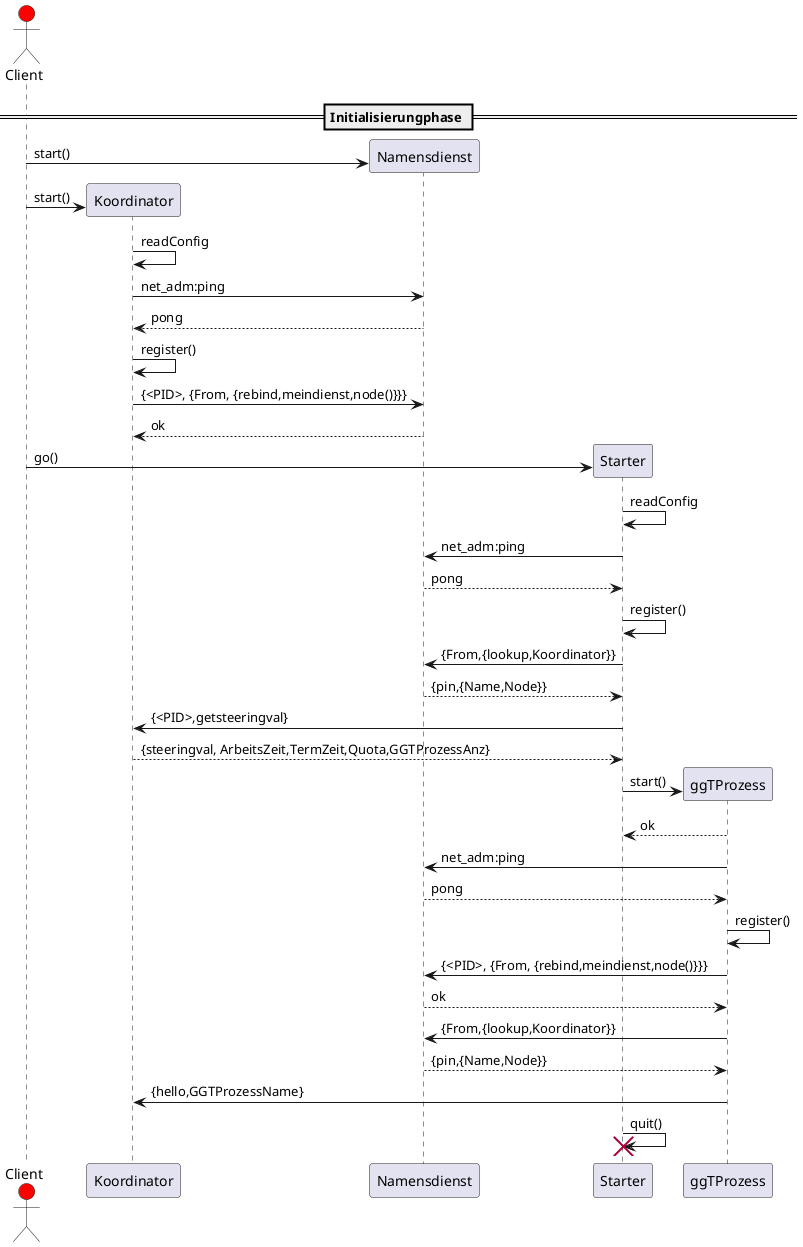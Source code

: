 @startuml Initialisierungphase

actor Client #red
participant Koordinator
participant Namensdienst
participant Starter
participant ggTProzess

== Initialisierungphase ==
create Namensdienst
Client -> Namensdienst :start()

create Koordinator
Client -> Koordinator :start()
Koordinator -> Koordinator : readConfig
Koordinator -> Namensdienst : net_adm:ping
Namensdienst --> Koordinator :pong
Koordinator -> Koordinator : register()
Koordinator -> Namensdienst: {<PID>, {From, {rebind,meindienst,node()}}}
Namensdienst --> Koordinator : ok

create Starter
Client -> Starter : go()
Starter -> Starter : readConfig
Starter -> Namensdienst : net_adm:ping
Namensdienst --> Starter : pong
Starter -> Starter : register()

Starter -> Namensdienst : {From,{lookup,Koordinator}}
Namensdienst --> Starter :  {pin,{Name,Node}}
Starter -> Koordinator : {<PID>,getsteeringval}
Koordinator --> Starter : {steeringval, ArbeitsZeit,TermZeit,Quota,GGTProzessAnz}

create ggTProzess
Starter -> ggTProzess : start()
ggTProzess --> Starter : ok
ggTProzess -> Namensdienst : net_adm:ping
Namensdienst --> ggTProzess : pong
ggTProzess -> ggTProzess: register()
ggTProzess -> Namensdienst: {<PID>, {From, {rebind,meindienst,node()}}}
Namensdienst --> ggTProzess : ok
ggTProzess -> Namensdienst : {From,{lookup,Koordinator}}
Namensdienst --> ggTProzess :  {pin,{Name,Node}}
ggTProzess -> Koordinator : {hello,GGTProzessName}
' Beendigungsphase: Starter wird in der Initialisierungphase nach dem Start aller ggTProzess beendet
Starter -> Starter : quit()

destroy Starter

@enduml